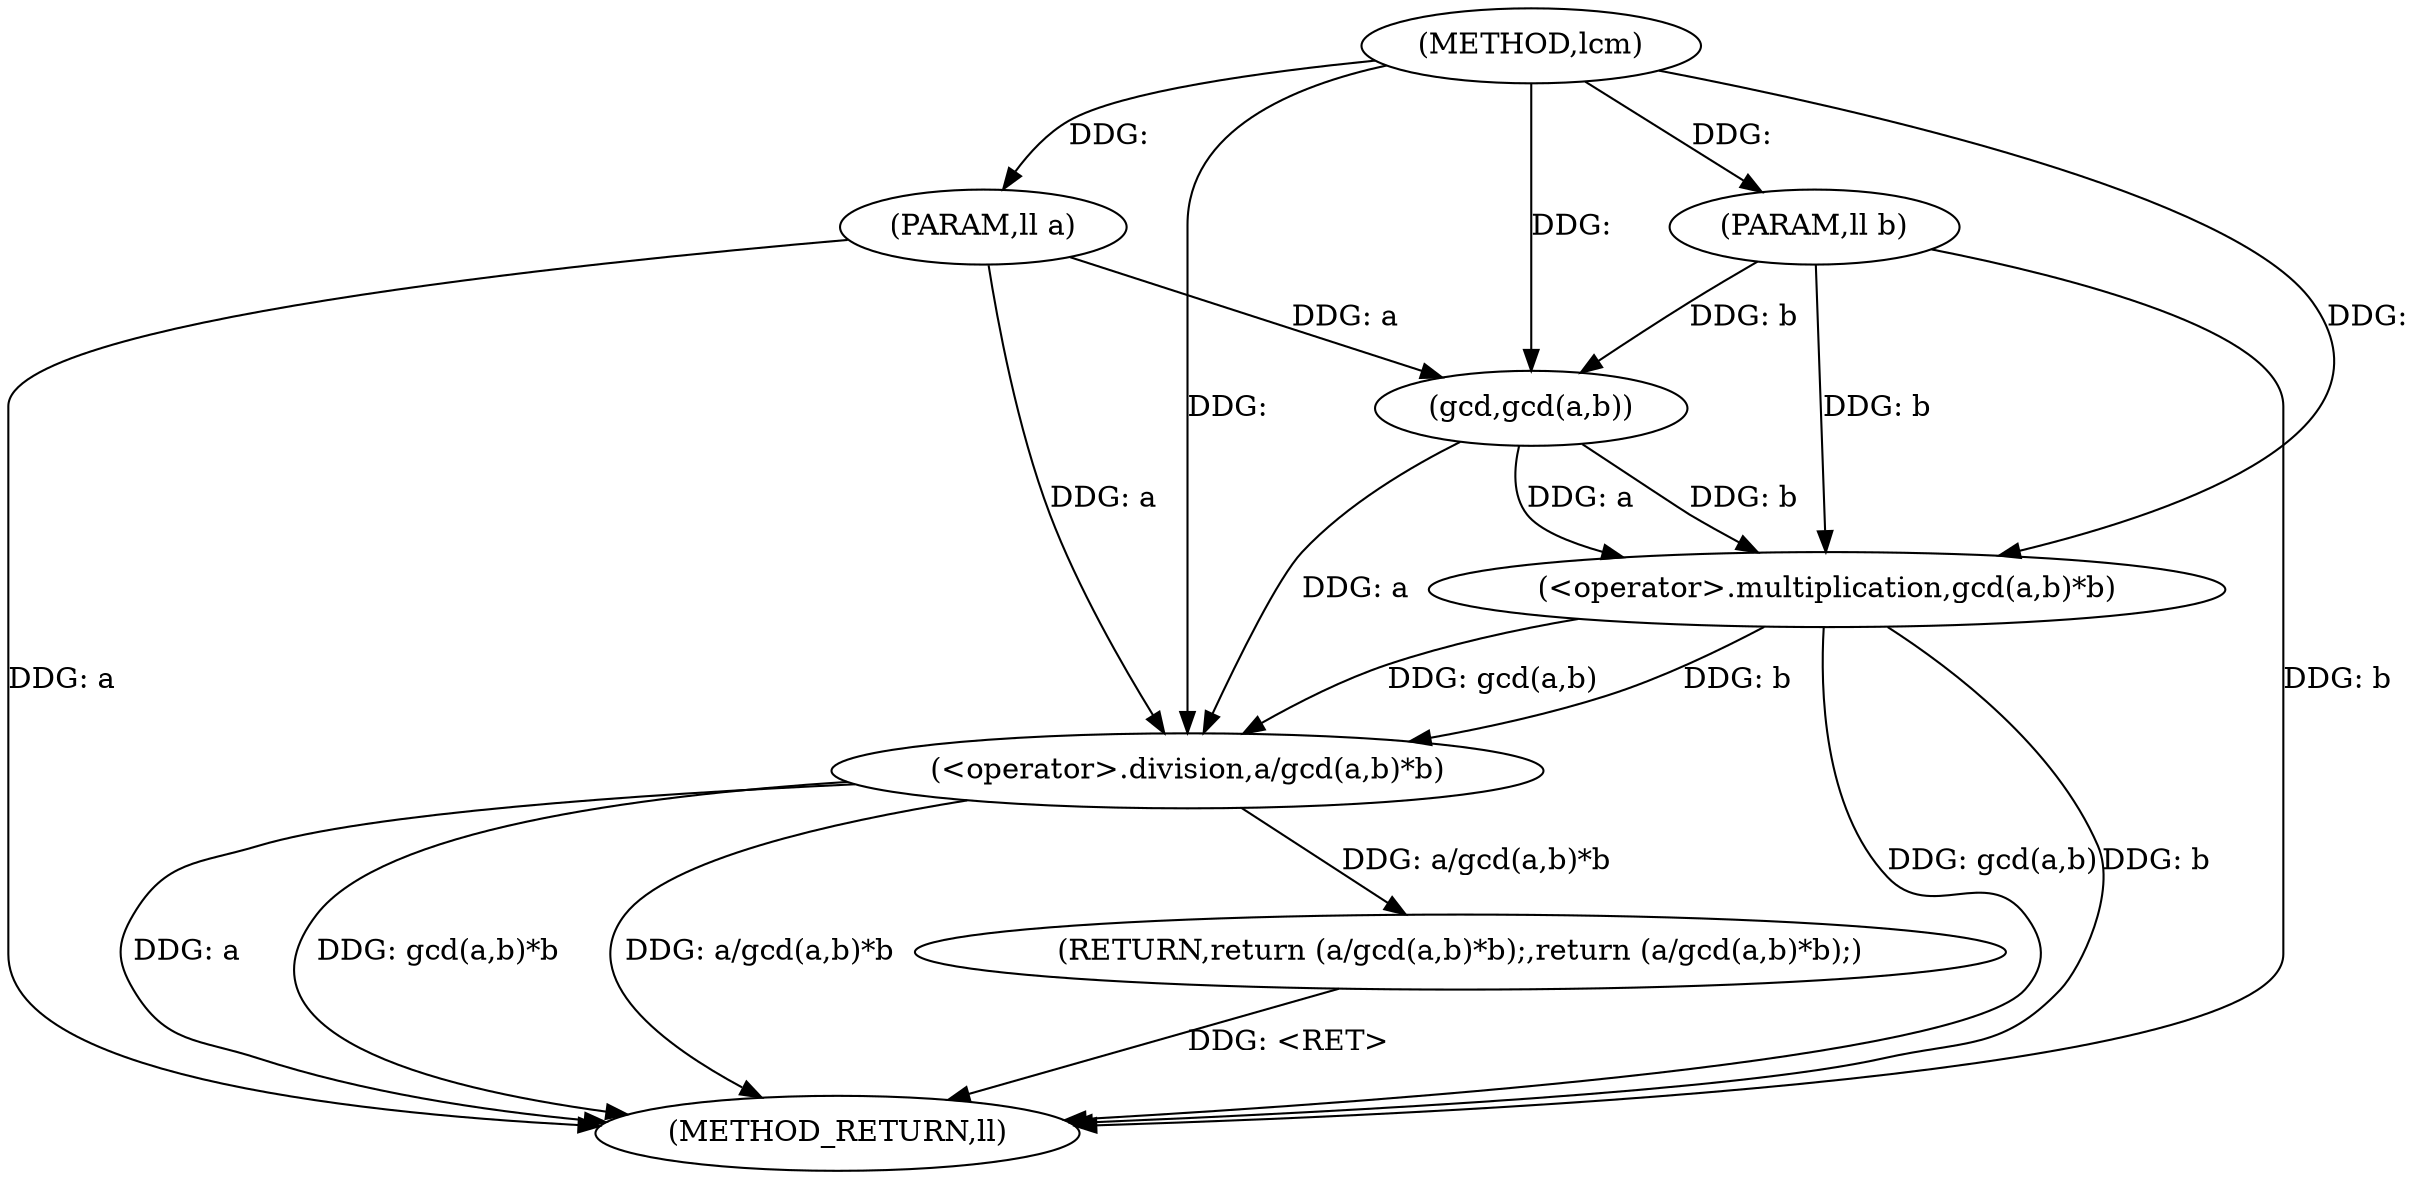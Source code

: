 digraph "lcm" {  
"1000118" [label = "(METHOD,lcm)" ]
"1000130" [label = "(METHOD_RETURN,ll)" ]
"1000119" [label = "(PARAM,ll a)" ]
"1000120" [label = "(PARAM,ll b)" ]
"1000122" [label = "(RETURN,return (a/gcd(a,b)*b);,return (a/gcd(a,b)*b);)" ]
"1000123" [label = "(<operator>.division,a/gcd(a,b)*b)" ]
"1000125" [label = "(<operator>.multiplication,gcd(a,b)*b)" ]
"1000126" [label = "(gcd,gcd(a,b))" ]
  "1000122" -> "1000130"  [ label = "DDG: <RET>"] 
  "1000119" -> "1000130"  [ label = "DDG: a"] 
  "1000120" -> "1000130"  [ label = "DDG: b"] 
  "1000123" -> "1000130"  [ label = "DDG: a"] 
  "1000125" -> "1000130"  [ label = "DDG: gcd(a,b)"] 
  "1000125" -> "1000130"  [ label = "DDG: b"] 
  "1000123" -> "1000130"  [ label = "DDG: gcd(a,b)*b"] 
  "1000123" -> "1000130"  [ label = "DDG: a/gcd(a,b)*b"] 
  "1000118" -> "1000119"  [ label = "DDG: "] 
  "1000118" -> "1000120"  [ label = "DDG: "] 
  "1000123" -> "1000122"  [ label = "DDG: a/gcd(a,b)*b"] 
  "1000126" -> "1000123"  [ label = "DDG: a"] 
  "1000119" -> "1000123"  [ label = "DDG: a"] 
  "1000118" -> "1000123"  [ label = "DDG: "] 
  "1000125" -> "1000123"  [ label = "DDG: b"] 
  "1000125" -> "1000123"  [ label = "DDG: gcd(a,b)"] 
  "1000126" -> "1000125"  [ label = "DDG: b"] 
  "1000126" -> "1000125"  [ label = "DDG: a"] 
  "1000120" -> "1000125"  [ label = "DDG: b"] 
  "1000118" -> "1000125"  [ label = "DDG: "] 
  "1000119" -> "1000126"  [ label = "DDG: a"] 
  "1000118" -> "1000126"  [ label = "DDG: "] 
  "1000120" -> "1000126"  [ label = "DDG: b"] 
}
